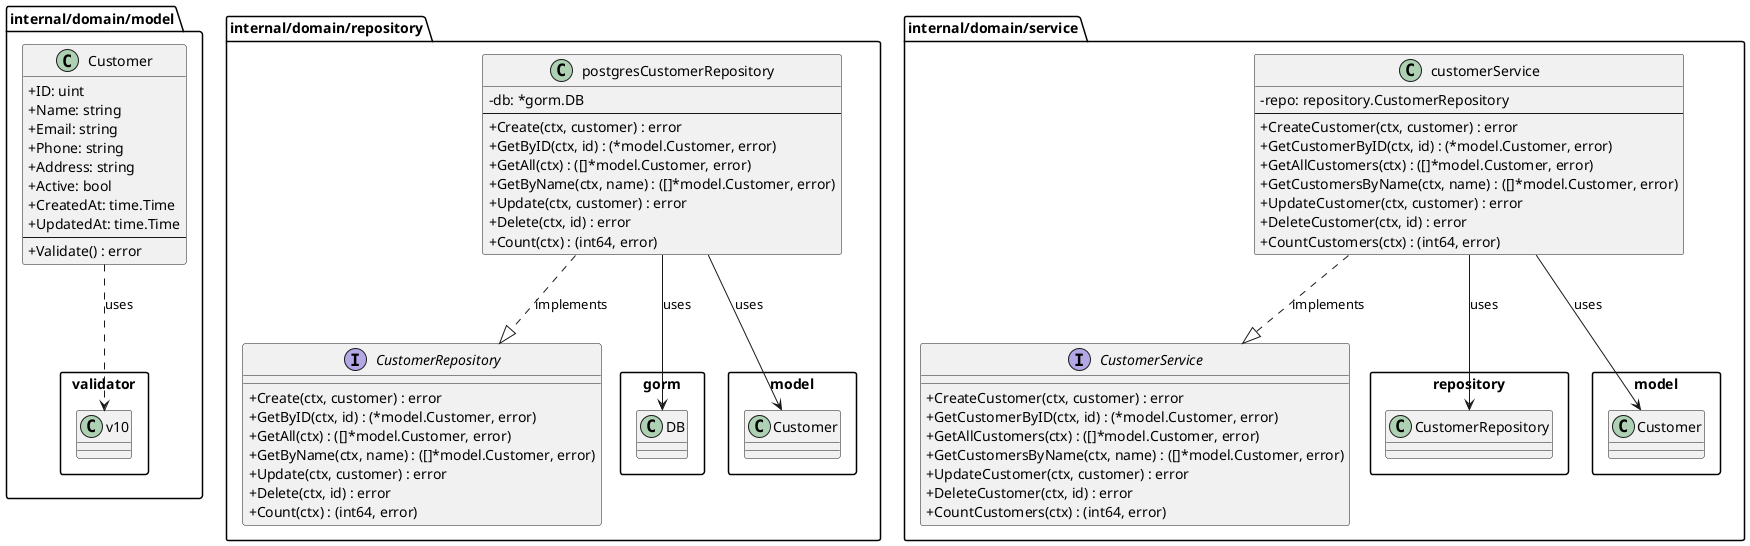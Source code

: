 @startuml
' Define a skin for better visuals
skinparam classAttributeIconSize 0
skinparam packageStyle rectangle

package "internal/domain/model" <<Folder>> {
  class Customer {
    + ID: uint
    + Name: string
    + Email: string
    + Phone: string
    + Address: string
    + Active: bool
    + CreatedAt: time.Time
    + UpdatedAt: time.Time
    --
    + Validate() : error
  }
  Customer ..> "validator.v10" : uses
}

package "internal/domain/repository" <<Folder>> {
  interface CustomerRepository {
    + Create(ctx, customer) : error
    + GetByID(ctx, id) : (*model.Customer, error)
    + GetAll(ctx) : ([]*model.Customer, error)
    + GetByName(ctx, name) : ([]*model.Customer, error)
    + Update(ctx, customer) : error
    + Delete(ctx, id) : error
    + Count(ctx) : (int64, error)
  }

  class postgresCustomerRepository {
    - db: *gorm.DB
    --
    + Create(ctx, customer) : error
    + GetByID(ctx, id) : (*model.Customer, error)
    + GetAll(ctx) : ([]*model.Customer, error)
    + GetByName(ctx, name) : ([]*model.Customer, error)
    + Update(ctx, customer) : error
    + Delete(ctx, id) : error
    + Count(ctx) : (int64, error)
  }
  postgresCustomerRepository ..|> CustomerRepository : implements
  postgresCustomerRepository --> "gorm.DB" : uses
  postgresCustomerRepository --> model.Customer : uses
}

package "internal/domain/service" <<Folder>> {
  interface CustomerService {
    + CreateCustomer(ctx, customer) : error
    + GetCustomerByID(ctx, id) : (*model.Customer, error)
    + GetAllCustomers(ctx) : ([]*model.Customer, error)
    + GetCustomersByName(ctx, name) : ([]*model.Customer, error)
    + UpdateCustomer(ctx, customer) : error
    + DeleteCustomer(ctx, id) : error
    + CountCustomers(ctx) : (int64, error)
  }

  class customerService {
    - repo: repository.CustomerRepository
    --
    + CreateCustomer(ctx, customer) : error
    + GetCustomerByID(ctx, id) : (*model.Customer, error)
    + GetAllCustomers(ctx) : ([]*model.Customer, error)
    + GetCustomersByName(ctx, name) : ([]*model.Customer, error)
    + UpdateCustomer(ctx, customer) : error
    + DeleteCustomer(ctx, id) : error
    + CountCustomers(ctx) : (int64, error)
  }
  customerService ..|> CustomerService : implements
  customerService --> repository.CustomerRepository : uses
  customerService --> model.Customer : uses
}

@enduml
